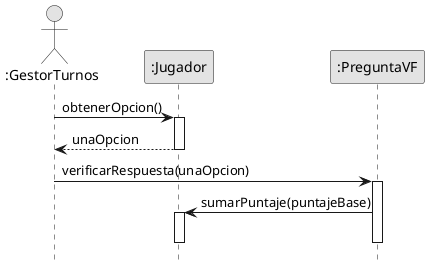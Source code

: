 @startuml secuenciaTentativo0
skinparam monochrome true
hide footbox
skinparam classAttributeIconSize 0


actor ":GestorTurnos" as g
participant ":Jugador" as j
participant ":PreguntaVF" as p

g -> j: obtenerOpcion()
activate j
    j --> g: unaOpcion
deactivate j

g -> p: verificarRespuesta(unaOpcion)
activate p

    j <- p: sumarPuntaje(puntajeBase)
    activate j
    deactivate j
deactivate p
@enduml
